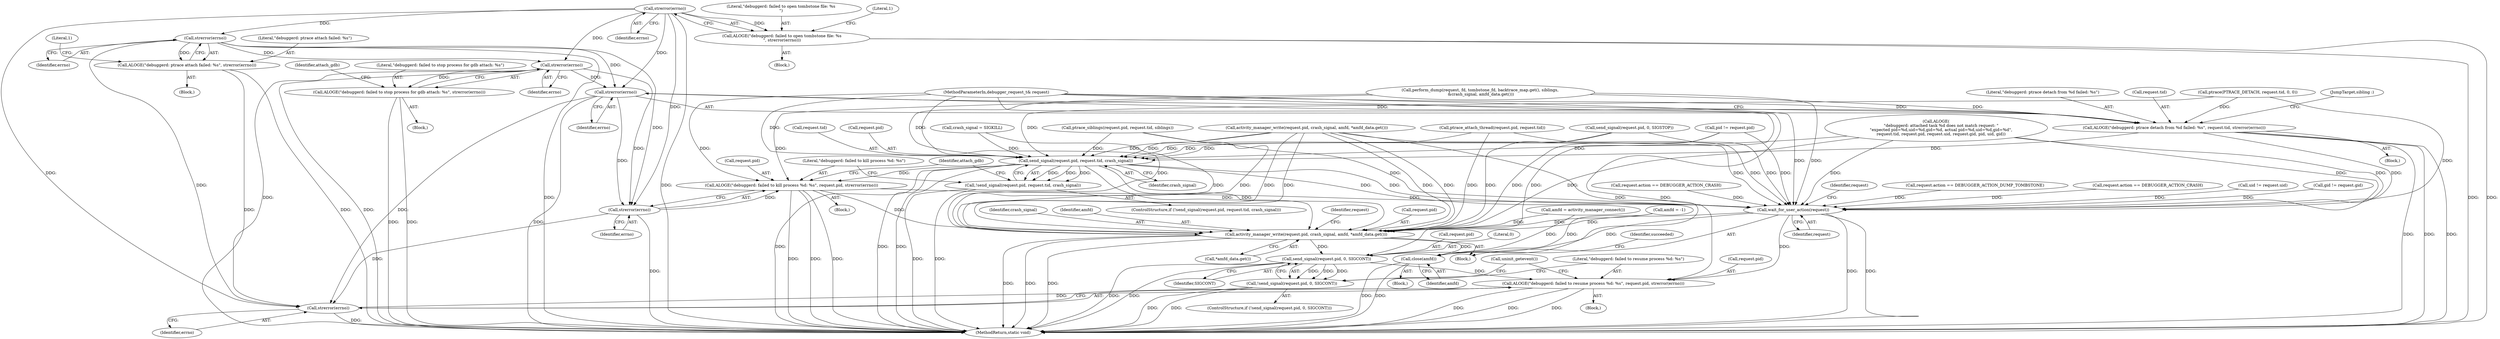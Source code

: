 digraph "0_Android_d7603583f90c2bc6074a4ee2886bd28082d7c65b_1@API" {
"1000134" [label="(Call,strerror(errno))"];
"1000132" [label="(Call,ALOGE(\"debuggerd: failed to open tombstone file: %s\n\", strerror(errno)))"];
"1000161" [label="(Call,strerror(errno))"];
"1000159" [label="(Call,ALOGE(\"debuggerd: ptrace attach failed: %s\", strerror(errno)))"];
"1000345" [label="(Call,strerror(errno))"];
"1000343" [label="(Call,ALOGE(\"debuggerd: failed to stop process for gdb attach: %s\", strerror(errno)))"];
"1000378" [label="(Call,strerror(errno))"];
"1000373" [label="(Call,ALOGE(\"debuggerd: ptrace detach from %d failed: %s\", request.tid, strerror(errno)))"];
"1000399" [label="(Call,send_signal(request.pid, request.tid, crash_signal))"];
"1000398" [label="(Call,!send_signal(request.pid, request.tid, crash_signal))"];
"1000408" [label="(Call,ALOGE(\"debuggerd: failed to kill process %d: %s\", request.pid, strerror(errno)))"];
"1000418" [label="(Call,wait_for_user_action(request))"];
"1000420" [label="(Call,activity_manager_write(request.pid, crash_signal, amfd, *amfd_data.get()))"];
"1000430" [label="(Call,send_signal(request.pid, 0, SIGCONT))"];
"1000429" [label="(Call,!send_signal(request.pid, 0, SIGCONT))"];
"1000437" [label="(Call,ALOGE(\"debuggerd: failed to resume process %d: %s\", request.pid, strerror(errno)))"];
"1000445" [label="(Call,close(amfd))"];
"1000413" [label="(Call,strerror(errno))"];
"1000442" [label="(Call,strerror(errno))"];
"1000160" [label="(Literal,\"debuggerd: ptrace attach failed: %s\")"];
"1000135" [label="(Identifier,errno)"];
"1000354" [label="(Call,activity_manager_write(request.pid, crash_signal, amfd, *amfd_data.get()))"];
"1000374" [label="(Literal,\"debuggerd: ptrace detach from %d failed: %s\")"];
"1000403" [label="(Call,request.tid)"];
"1000198" [label="(Call,pid != request.pid)"];
"1000430" [label="(Call,send_signal(request.pid, 0, SIGCONT))"];
"1000397" [label="(ControlStructure,if (!send_signal(request.pid, request.tid, crash_signal)))"];
"1000373" [label="(Call,ALOGE(\"debuggerd: ptrace detach from %d failed: %s\", request.tid, strerror(errno)))"];
"1000158" [label="(Block,)"];
"1000422" [label="(Identifier,request)"];
"1000161" [label="(Call,strerror(errno))"];
"1000378" [label="(Call,strerror(errno))"];
"1000215" [label="(Call,ALOGE(\n        \"debuggerd: attached task %d does not match request: \"\n        \"expected pid=%d,uid=%d,gid=%d, actual pid=%d,uid=%d,gid=%d\",\n        request.tid, request.pid, request.uid, request.gid, pid, uid, gid))"];
"1000424" [label="(Identifier,crash_signal)"];
"1000413" [label="(Call,strerror(errno))"];
"1000257" [label="(Call,ptrace_siblings(request.pid, request.tid, siblings))"];
"1000162" [label="(Identifier,errno)"];
"1000132" [label="(Call,ALOGE(\"debuggerd: failed to open tombstone file: %s\n\", strerror(errno)))"];
"1000317" [label="(Call,request.action == DEBUGGER_ACTION_DUMP_TOMBSTONE)"];
"1000425" [label="(Identifier,amfd)"];
"1000406" [label="(Identifier,crash_signal)"];
"1000416" [label="(Identifier,attach_gdb)"];
"1000277" [label="(Call,request.action == DEBUGGER_ACTION_CRASH)"];
"1000204" [label="(Call,uid != request.uid)"];
"1000435" [label="(Identifier,SIGCONT)"];
"1000209" [label="(Call,gid != request.gid)"];
"1000107" [label="(Block,)"];
"1000437" [label="(Call,ALOGE(\"debuggerd: failed to resume process %d: %s\", request.pid, strerror(errno)))"];
"1000450" [label="(MethodReturn,static void)"];
"1000444" [label="(Call,uninit_getevent())"];
"1000418" [label="(Call,wait_for_user_action(request))"];
"1000445" [label="(Call,close(amfd))"];
"1000283" [label="(Call,amfd = activity_manager_connect())"];
"1000299" [label="(Call,crash_signal = SIGKILL)"];
"1000407" [label="(Block,)"];
"1000348" [label="(Identifier,attach_gdb)"];
"1000345" [label="(Call,strerror(errno))"];
"1000134" [label="(Call,strerror(errno))"];
"1000159" [label="(Call,ALOGE(\"debuggerd: ptrace attach failed: %s\", strerror(errno)))"];
"1000131" [label="(Block,)"];
"1000304" [label="(Call,perform_dump(request, fd, tombstone_fd, backtrace_map.get(), siblings,\n &crash_signal, amfd_data.get()))"];
"1000364" [label="(Call,ptrace(PTRACE_DETACH, request.tid, 0, 0))"];
"1000391" [label="(Call,request.action == DEBUGGER_ACTION_CRASH)"];
"1000398" [label="(Call,!send_signal(request.pid, request.tid, crash_signal))"];
"1000417" [label="(Block,)"];
"1000439" [label="(Call,request.pid)"];
"1000443" [label="(Identifier,errno)"];
"1000133" [label="(Literal,\"debuggerd: failed to open tombstone file: %s\n\")"];
"1000410" [label="(Call,request.pid)"];
"1000419" [label="(Identifier,request)"];
"1000426" [label="(Call,*amfd_data.get())"];
"1000164" [label="(Literal,1)"];
"1000372" [label="(Block,)"];
"1000432" [label="(Identifier,request)"];
"1000429" [label="(Call,!send_signal(request.pid, 0, SIGCONT))"];
"1000344" [label="(Literal,\"debuggerd: failed to stop process for gdb attach: %s\")"];
"1000346" [label="(Identifier,errno)"];
"1000428" [label="(ControlStructure,if (!send_signal(request.pid, 0, SIGCONT)))"];
"1000399" [label="(Call,send_signal(request.pid, request.tid, crash_signal))"];
"1000343" [label="(Call,ALOGE(\"debuggerd: failed to stop process for gdb attach: %s\", strerror(errno)))"];
"1000375" [label="(Call,request.tid)"];
"1000400" [label="(Call,request.pid)"];
"1000151" [label="(Call,ptrace_attach_thread(request.pid, request.tid))"];
"1000442" [label="(Call,strerror(errno))"];
"1000408" [label="(Call,ALOGE(\"debuggerd: failed to kill process %d: %s\", request.pid, strerror(errno)))"];
"1000379" [label="(Identifier,errno)"];
"1000431" [label="(Call,request.pid)"];
"1000438" [label="(Literal,\"debuggerd: failed to resume process %d: %s\")"];
"1000414" [label="(Identifier,errno)"];
"1000409" [label="(Literal,\"debuggerd: failed to kill process %d: %s\")"];
"1000436" [label="(Block,)"];
"1000380" [label="(JumpTarget,sibling :)"];
"1000336" [label="(Call,send_signal(request.pid, 0, SIGSTOP))"];
"1000106" [label="(MethodParameterIn,debugger_request_t& request)"];
"1000434" [label="(Literal,0)"];
"1000267" [label="(Call,amfd = -1)"];
"1000421" [label="(Call,request.pid)"];
"1000137" [label="(Literal,1)"];
"1000446" [label="(Identifier,amfd)"];
"1000420" [label="(Call,activity_manager_write(request.pid, crash_signal, amfd, *amfd_data.get()))"];
"1000449" [label="(Identifier,succeeded)"];
"1000342" [label="(Block,)"];
"1000134" -> "1000132"  [label="AST: "];
"1000134" -> "1000135"  [label="CFG: "];
"1000135" -> "1000134"  [label="AST: "];
"1000132" -> "1000134"  [label="CFG: "];
"1000134" -> "1000450"  [label="DDG: "];
"1000134" -> "1000132"  [label="DDG: "];
"1000134" -> "1000161"  [label="DDG: "];
"1000134" -> "1000345"  [label="DDG: "];
"1000134" -> "1000378"  [label="DDG: "];
"1000134" -> "1000413"  [label="DDG: "];
"1000134" -> "1000442"  [label="DDG: "];
"1000132" -> "1000131"  [label="AST: "];
"1000133" -> "1000132"  [label="AST: "];
"1000137" -> "1000132"  [label="CFG: "];
"1000132" -> "1000450"  [label="DDG: "];
"1000132" -> "1000450"  [label="DDG: "];
"1000161" -> "1000159"  [label="AST: "];
"1000161" -> "1000162"  [label="CFG: "];
"1000162" -> "1000161"  [label="AST: "];
"1000159" -> "1000161"  [label="CFG: "];
"1000161" -> "1000450"  [label="DDG: "];
"1000161" -> "1000159"  [label="DDG: "];
"1000161" -> "1000345"  [label="DDG: "];
"1000161" -> "1000378"  [label="DDG: "];
"1000161" -> "1000413"  [label="DDG: "];
"1000161" -> "1000442"  [label="DDG: "];
"1000159" -> "1000158"  [label="AST: "];
"1000160" -> "1000159"  [label="AST: "];
"1000164" -> "1000159"  [label="CFG: "];
"1000159" -> "1000450"  [label="DDG: "];
"1000159" -> "1000450"  [label="DDG: "];
"1000345" -> "1000343"  [label="AST: "];
"1000345" -> "1000346"  [label="CFG: "];
"1000346" -> "1000345"  [label="AST: "];
"1000343" -> "1000345"  [label="CFG: "];
"1000345" -> "1000450"  [label="DDG: "];
"1000345" -> "1000343"  [label="DDG: "];
"1000345" -> "1000378"  [label="DDG: "];
"1000345" -> "1000413"  [label="DDG: "];
"1000345" -> "1000442"  [label="DDG: "];
"1000343" -> "1000342"  [label="AST: "];
"1000344" -> "1000343"  [label="AST: "];
"1000348" -> "1000343"  [label="CFG: "];
"1000343" -> "1000450"  [label="DDG: "];
"1000343" -> "1000450"  [label="DDG: "];
"1000378" -> "1000373"  [label="AST: "];
"1000378" -> "1000379"  [label="CFG: "];
"1000379" -> "1000378"  [label="AST: "];
"1000373" -> "1000378"  [label="CFG: "];
"1000378" -> "1000450"  [label="DDG: "];
"1000378" -> "1000373"  [label="DDG: "];
"1000378" -> "1000413"  [label="DDG: "];
"1000378" -> "1000442"  [label="DDG: "];
"1000373" -> "1000372"  [label="AST: "];
"1000374" -> "1000373"  [label="AST: "];
"1000375" -> "1000373"  [label="AST: "];
"1000380" -> "1000373"  [label="CFG: "];
"1000373" -> "1000450"  [label="DDG: "];
"1000373" -> "1000450"  [label="DDG: "];
"1000373" -> "1000450"  [label="DDG: "];
"1000304" -> "1000373"  [label="DDG: "];
"1000364" -> "1000373"  [label="DDG: "];
"1000106" -> "1000373"  [label="DDG: "];
"1000373" -> "1000399"  [label="DDG: "];
"1000373" -> "1000418"  [label="DDG: "];
"1000399" -> "1000398"  [label="AST: "];
"1000399" -> "1000406"  [label="CFG: "];
"1000400" -> "1000399"  [label="AST: "];
"1000403" -> "1000399"  [label="AST: "];
"1000406" -> "1000399"  [label="AST: "];
"1000398" -> "1000399"  [label="CFG: "];
"1000399" -> "1000450"  [label="DDG: "];
"1000399" -> "1000450"  [label="DDG: "];
"1000399" -> "1000450"  [label="DDG: "];
"1000399" -> "1000398"  [label="DDG: "];
"1000399" -> "1000398"  [label="DDG: "];
"1000399" -> "1000398"  [label="DDG: "];
"1000198" -> "1000399"  [label="DDG: "];
"1000304" -> "1000399"  [label="DDG: "];
"1000151" -> "1000399"  [label="DDG: "];
"1000257" -> "1000399"  [label="DDG: "];
"1000215" -> "1000399"  [label="DDG: "];
"1000336" -> "1000399"  [label="DDG: "];
"1000354" -> "1000399"  [label="DDG: "];
"1000354" -> "1000399"  [label="DDG: "];
"1000106" -> "1000399"  [label="DDG: "];
"1000364" -> "1000399"  [label="DDG: "];
"1000299" -> "1000399"  [label="DDG: "];
"1000399" -> "1000408"  [label="DDG: "];
"1000399" -> "1000418"  [label="DDG: "];
"1000399" -> "1000418"  [label="DDG: "];
"1000399" -> "1000420"  [label="DDG: "];
"1000399" -> "1000420"  [label="DDG: "];
"1000398" -> "1000397"  [label="AST: "];
"1000409" -> "1000398"  [label="CFG: "];
"1000416" -> "1000398"  [label="CFG: "];
"1000398" -> "1000450"  [label="DDG: "];
"1000398" -> "1000450"  [label="DDG: "];
"1000408" -> "1000407"  [label="AST: "];
"1000408" -> "1000413"  [label="CFG: "];
"1000409" -> "1000408"  [label="AST: "];
"1000410" -> "1000408"  [label="AST: "];
"1000413" -> "1000408"  [label="AST: "];
"1000416" -> "1000408"  [label="CFG: "];
"1000408" -> "1000450"  [label="DDG: "];
"1000408" -> "1000450"  [label="DDG: "];
"1000408" -> "1000450"  [label="DDG: "];
"1000304" -> "1000408"  [label="DDG: "];
"1000106" -> "1000408"  [label="DDG: "];
"1000413" -> "1000408"  [label="DDG: "];
"1000408" -> "1000418"  [label="DDG: "];
"1000408" -> "1000420"  [label="DDG: "];
"1000418" -> "1000417"  [label="AST: "];
"1000418" -> "1000419"  [label="CFG: "];
"1000419" -> "1000418"  [label="AST: "];
"1000422" -> "1000418"  [label="CFG: "];
"1000418" -> "1000450"  [label="DDG: "];
"1000418" -> "1000450"  [label="DDG: "];
"1000215" -> "1000418"  [label="DDG: "];
"1000215" -> "1000418"  [label="DDG: "];
"1000215" -> "1000418"  [label="DDG: "];
"1000317" -> "1000418"  [label="DDG: "];
"1000198" -> "1000418"  [label="DDG: "];
"1000391" -> "1000418"  [label="DDG: "];
"1000151" -> "1000418"  [label="DDG: "];
"1000257" -> "1000418"  [label="DDG: "];
"1000277" -> "1000418"  [label="DDG: "];
"1000209" -> "1000418"  [label="DDG: "];
"1000304" -> "1000418"  [label="DDG: "];
"1000204" -> "1000418"  [label="DDG: "];
"1000364" -> "1000418"  [label="DDG: "];
"1000336" -> "1000418"  [label="DDG: "];
"1000354" -> "1000418"  [label="DDG: "];
"1000106" -> "1000418"  [label="DDG: "];
"1000418" -> "1000420"  [label="DDG: "];
"1000418" -> "1000430"  [label="DDG: "];
"1000418" -> "1000437"  [label="DDG: "];
"1000420" -> "1000417"  [label="AST: "];
"1000420" -> "1000426"  [label="CFG: "];
"1000421" -> "1000420"  [label="AST: "];
"1000424" -> "1000420"  [label="AST: "];
"1000425" -> "1000420"  [label="AST: "];
"1000426" -> "1000420"  [label="AST: "];
"1000432" -> "1000420"  [label="CFG: "];
"1000420" -> "1000450"  [label="DDG: "];
"1000420" -> "1000450"  [label="DDG: "];
"1000420" -> "1000450"  [label="DDG: "];
"1000198" -> "1000420"  [label="DDG: "];
"1000151" -> "1000420"  [label="DDG: "];
"1000257" -> "1000420"  [label="DDG: "];
"1000215" -> "1000420"  [label="DDG: "];
"1000336" -> "1000420"  [label="DDG: "];
"1000354" -> "1000420"  [label="DDG: "];
"1000354" -> "1000420"  [label="DDG: "];
"1000354" -> "1000420"  [label="DDG: "];
"1000354" -> "1000420"  [label="DDG: "];
"1000106" -> "1000420"  [label="DDG: "];
"1000299" -> "1000420"  [label="DDG: "];
"1000283" -> "1000420"  [label="DDG: "];
"1000267" -> "1000420"  [label="DDG: "];
"1000420" -> "1000430"  [label="DDG: "];
"1000420" -> "1000445"  [label="DDG: "];
"1000430" -> "1000429"  [label="AST: "];
"1000430" -> "1000435"  [label="CFG: "];
"1000431" -> "1000430"  [label="AST: "];
"1000434" -> "1000430"  [label="AST: "];
"1000435" -> "1000430"  [label="AST: "];
"1000429" -> "1000430"  [label="CFG: "];
"1000430" -> "1000450"  [label="DDG: "];
"1000430" -> "1000450"  [label="DDG: "];
"1000430" -> "1000429"  [label="DDG: "];
"1000430" -> "1000429"  [label="DDG: "];
"1000430" -> "1000429"  [label="DDG: "];
"1000106" -> "1000430"  [label="DDG: "];
"1000430" -> "1000437"  [label="DDG: "];
"1000429" -> "1000428"  [label="AST: "];
"1000438" -> "1000429"  [label="CFG: "];
"1000444" -> "1000429"  [label="CFG: "];
"1000429" -> "1000450"  [label="DDG: "];
"1000429" -> "1000450"  [label="DDG: "];
"1000437" -> "1000436"  [label="AST: "];
"1000437" -> "1000442"  [label="CFG: "];
"1000438" -> "1000437"  [label="AST: "];
"1000439" -> "1000437"  [label="AST: "];
"1000442" -> "1000437"  [label="AST: "];
"1000444" -> "1000437"  [label="CFG: "];
"1000437" -> "1000450"  [label="DDG: "];
"1000437" -> "1000450"  [label="DDG: "];
"1000437" -> "1000450"  [label="DDG: "];
"1000106" -> "1000437"  [label="DDG: "];
"1000442" -> "1000437"  [label="DDG: "];
"1000445" -> "1000107"  [label="AST: "];
"1000445" -> "1000446"  [label="CFG: "];
"1000446" -> "1000445"  [label="AST: "];
"1000449" -> "1000445"  [label="CFG: "];
"1000445" -> "1000450"  [label="DDG: "];
"1000445" -> "1000450"  [label="DDG: "];
"1000283" -> "1000445"  [label="DDG: "];
"1000267" -> "1000445"  [label="DDG: "];
"1000354" -> "1000445"  [label="DDG: "];
"1000413" -> "1000414"  [label="CFG: "];
"1000414" -> "1000413"  [label="AST: "];
"1000413" -> "1000450"  [label="DDG: "];
"1000413" -> "1000442"  [label="DDG: "];
"1000442" -> "1000443"  [label="CFG: "];
"1000443" -> "1000442"  [label="AST: "];
"1000442" -> "1000450"  [label="DDG: "];
}
